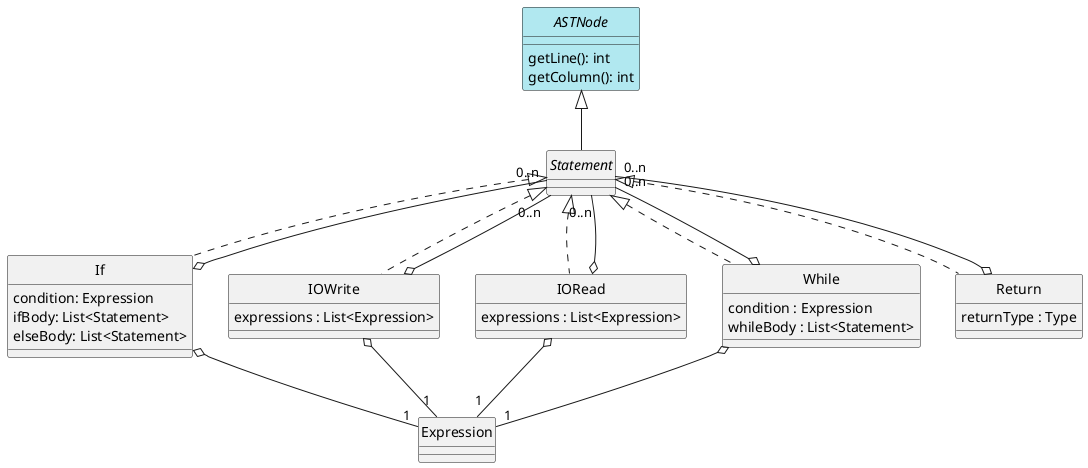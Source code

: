 @startuml Statements
skinparam style strictuml
skinparam monochrome false


interface ASTNode #b1e8f0 {
    getLine(): int
    getColumn(): int
}

interface Statement

class If {
    condition: Expression
    ifBody: List<Statement>
    elseBody: List<Statement>
}

class IOWrite {
    expressions : List<Expression>
}

class IORead {
    expressions : List<Expression>
}

class While {
    condition : Expression
    whileBody : List<Statement>
}

class Return {
    ' Duda, esto es un Expression???
    returnType : Type
}

ASTNode <|-- Statement

Statement <|.. IOWrite
Statement <|.. IORead
Statement <|.. If
Statement <|.. While
Statement <|.. Return

' Un If debe tener una expresión
If o--"1" Expression
IOWrite o--"1" Expression
IORead o--"1" Expression
While o--"1" Expression

' Multiples Statement pueden tener un If
If o--"0..n" Statement
IOWrite o--"0..n" Statement
IORead o--"0..n" Statement
While o--"0..n" Statement
Return o--"0..n" Statement

@enduml
